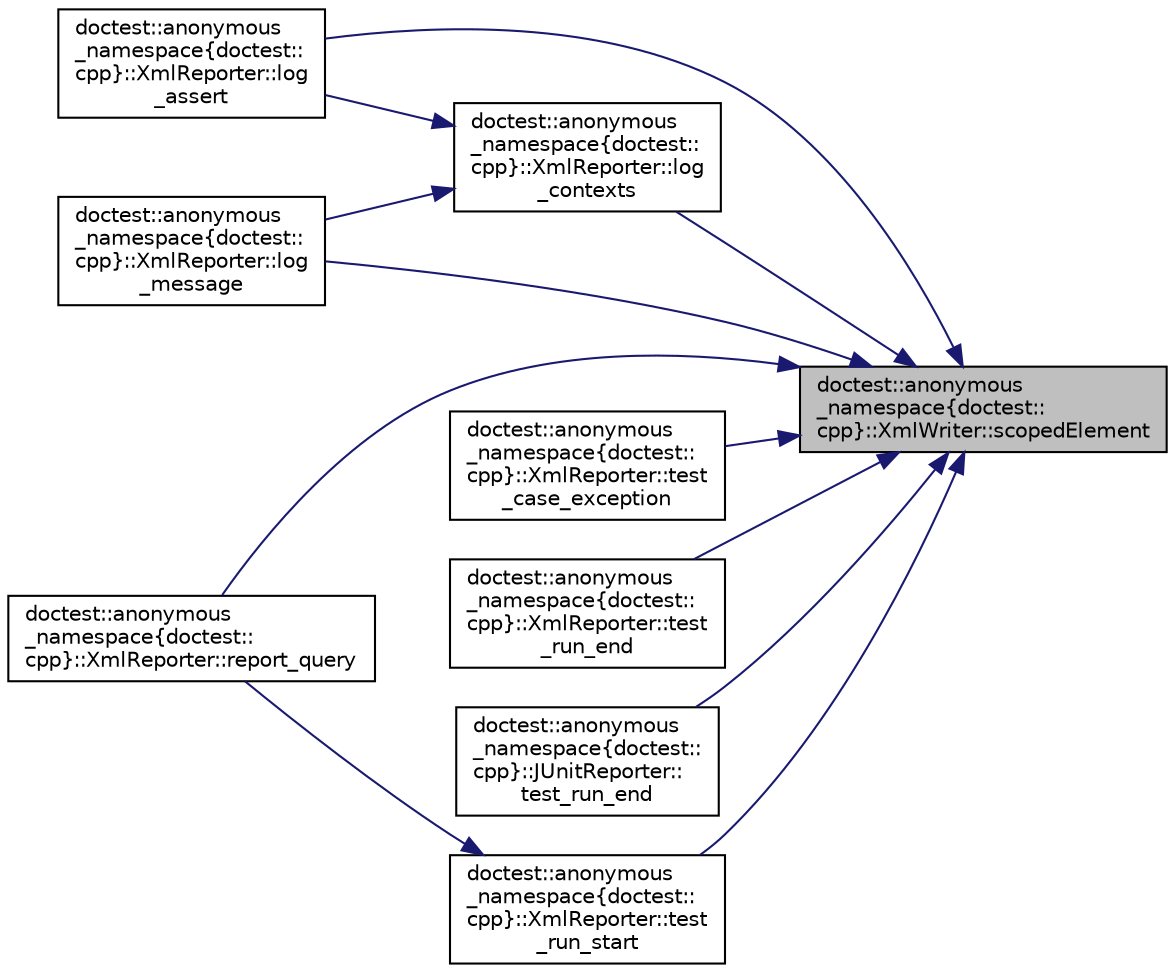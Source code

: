 digraph "doctest::anonymous_namespace{doctest::cpp}::XmlWriter::scopedElement"
{
 // LATEX_PDF_SIZE
  edge [fontname="Helvetica",fontsize="10",labelfontname="Helvetica",labelfontsize="10"];
  node [fontname="Helvetica",fontsize="10",shape=record];
  rankdir="RL";
  Node1 [label="doctest::anonymous\l_namespace\{doctest::\lcpp\}::XmlWriter::scopedElement",height=0.2,width=0.4,color="black", fillcolor="grey75", style="filled", fontcolor="black",tooltip=" "];
  Node1 -> Node2 [dir="back",color="midnightblue",fontsize="10",style="solid",fontname="Helvetica"];
  Node2 [label="doctest::anonymous\l_namespace\{doctest::\lcpp\}::XmlReporter::log\l_assert",height=0.2,width=0.4,color="black", fillcolor="white", style="filled",URL="$structdoctest_1_1anonymous__namespace_02doctest_8cpp_03_1_1_xml_reporter.html#ac9aacb55bcd5540a0bab6d3828f2e4dd",tooltip=" "];
  Node1 -> Node3 [dir="back",color="midnightblue",fontsize="10",style="solid",fontname="Helvetica"];
  Node3 [label="doctest::anonymous\l_namespace\{doctest::\lcpp\}::XmlReporter::log\l_contexts",height=0.2,width=0.4,color="black", fillcolor="white", style="filled",URL="$structdoctest_1_1anonymous__namespace_02doctest_8cpp_03_1_1_xml_reporter.html#a56ab070e3bd0dbf2cfd303545dcbdf8f",tooltip=" "];
  Node3 -> Node2 [dir="back",color="midnightblue",fontsize="10",style="solid",fontname="Helvetica"];
  Node3 -> Node4 [dir="back",color="midnightblue",fontsize="10",style="solid",fontname="Helvetica"];
  Node4 [label="doctest::anonymous\l_namespace\{doctest::\lcpp\}::XmlReporter::log\l_message",height=0.2,width=0.4,color="black", fillcolor="white", style="filled",URL="$structdoctest_1_1anonymous__namespace_02doctest_8cpp_03_1_1_xml_reporter.html#af6c750ab47ac0c3fe872bbc2205f67fe",tooltip=" "];
  Node1 -> Node4 [dir="back",color="midnightblue",fontsize="10",style="solid",fontname="Helvetica"];
  Node1 -> Node5 [dir="back",color="midnightblue",fontsize="10",style="solid",fontname="Helvetica"];
  Node5 [label="doctest::anonymous\l_namespace\{doctest::\lcpp\}::XmlReporter::report_query",height=0.2,width=0.4,color="black", fillcolor="white", style="filled",URL="$structdoctest_1_1anonymous__namespace_02doctest_8cpp_03_1_1_xml_reporter.html#ab23e113ebabf87f7468a72d259f71d37",tooltip=" "];
  Node1 -> Node6 [dir="back",color="midnightblue",fontsize="10",style="solid",fontname="Helvetica"];
  Node6 [label="doctest::anonymous\l_namespace\{doctest::\lcpp\}::XmlReporter::test\l_case_exception",height=0.2,width=0.4,color="black", fillcolor="white", style="filled",URL="$structdoctest_1_1anonymous__namespace_02doctest_8cpp_03_1_1_xml_reporter.html#a9803fed81051f1e7dbb1457865192d61",tooltip=" "];
  Node1 -> Node7 [dir="back",color="midnightblue",fontsize="10",style="solid",fontname="Helvetica"];
  Node7 [label="doctest::anonymous\l_namespace\{doctest::\lcpp\}::XmlReporter::test\l_run_end",height=0.2,width=0.4,color="black", fillcolor="white", style="filled",URL="$structdoctest_1_1anonymous__namespace_02doctest_8cpp_03_1_1_xml_reporter.html#a224c3818fc8b1f9bf035d1e8252e22d5",tooltip=" "];
  Node1 -> Node8 [dir="back",color="midnightblue",fontsize="10",style="solid",fontname="Helvetica"];
  Node8 [label="doctest::anonymous\l_namespace\{doctest::\lcpp\}::JUnitReporter::\ltest_run_end",height=0.2,width=0.4,color="black", fillcolor="white", style="filled",URL="$structdoctest_1_1anonymous__namespace_02doctest_8cpp_03_1_1_j_unit_reporter.html#aa5501314f5d2f56af110a96a3519f42e",tooltip=" "];
  Node1 -> Node9 [dir="back",color="midnightblue",fontsize="10",style="solid",fontname="Helvetica"];
  Node9 [label="doctest::anonymous\l_namespace\{doctest::\lcpp\}::XmlReporter::test\l_run_start",height=0.2,width=0.4,color="black", fillcolor="white", style="filled",URL="$structdoctest_1_1anonymous__namespace_02doctest_8cpp_03_1_1_xml_reporter.html#abe20d06ffc35a95a6198fd2eac6b15f4",tooltip=" "];
  Node9 -> Node5 [dir="back",color="midnightblue",fontsize="10",style="solid",fontname="Helvetica"];
}
